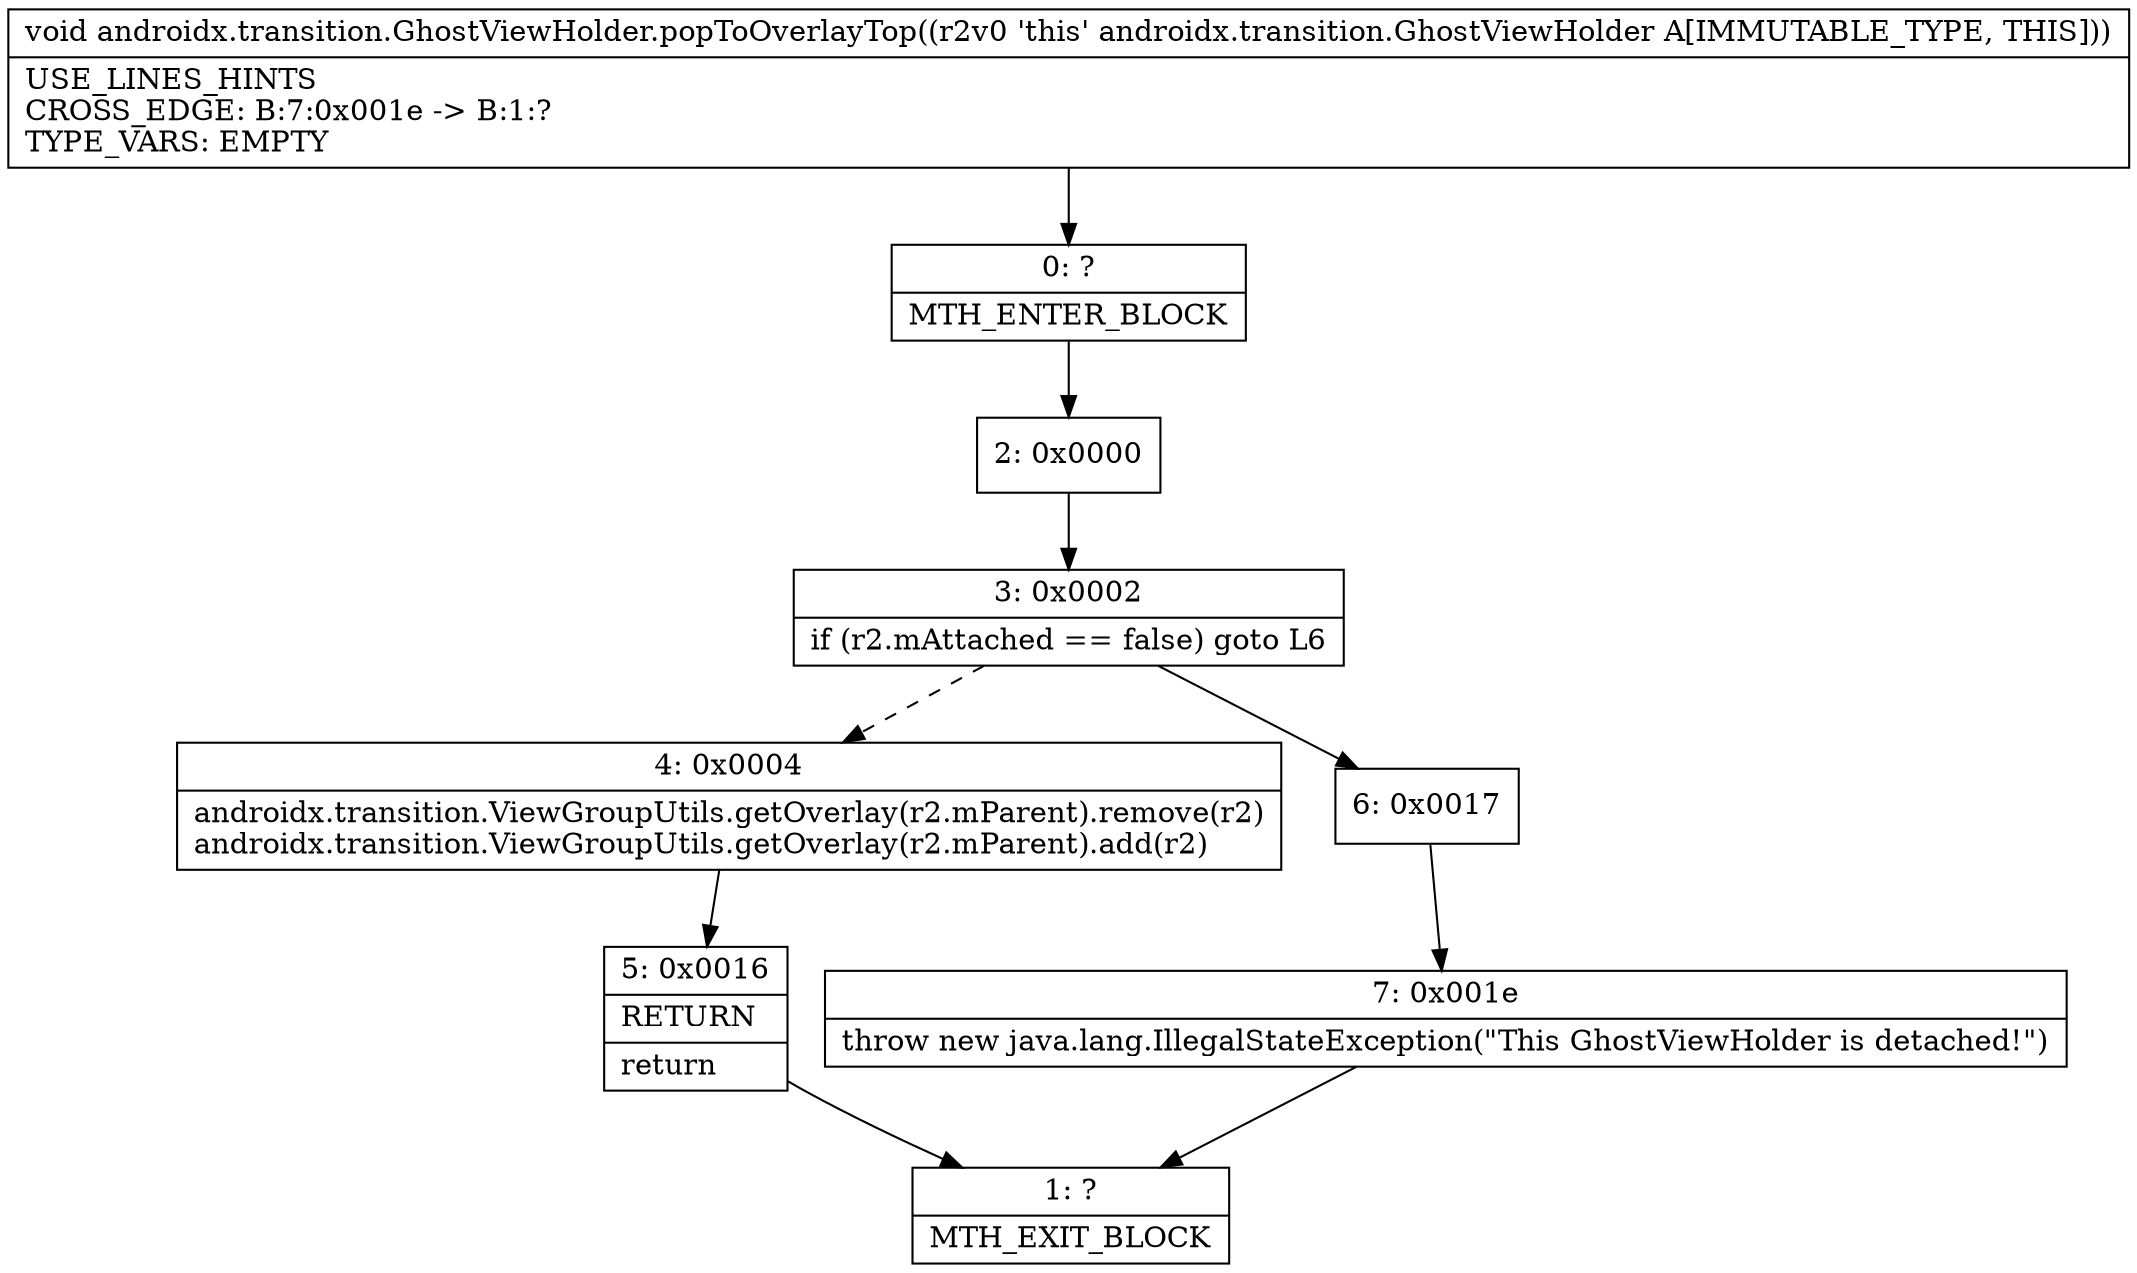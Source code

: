 digraph "CFG forandroidx.transition.GhostViewHolder.popToOverlayTop()V" {
Node_0 [shape=record,label="{0\:\ ?|MTH_ENTER_BLOCK\l}"];
Node_2 [shape=record,label="{2\:\ 0x0000}"];
Node_3 [shape=record,label="{3\:\ 0x0002|if (r2.mAttached == false) goto L6\l}"];
Node_4 [shape=record,label="{4\:\ 0x0004|androidx.transition.ViewGroupUtils.getOverlay(r2.mParent).remove(r2)\landroidx.transition.ViewGroupUtils.getOverlay(r2.mParent).add(r2)\l}"];
Node_5 [shape=record,label="{5\:\ 0x0016|RETURN\l|return\l}"];
Node_1 [shape=record,label="{1\:\ ?|MTH_EXIT_BLOCK\l}"];
Node_6 [shape=record,label="{6\:\ 0x0017}"];
Node_7 [shape=record,label="{7\:\ 0x001e|throw new java.lang.IllegalStateException(\"This GhostViewHolder is detached!\")\l}"];
MethodNode[shape=record,label="{void androidx.transition.GhostViewHolder.popToOverlayTop((r2v0 'this' androidx.transition.GhostViewHolder A[IMMUTABLE_TYPE, THIS]))  | USE_LINES_HINTS\lCROSS_EDGE: B:7:0x001e \-\> B:1:?\lTYPE_VARS: EMPTY\l}"];
MethodNode -> Node_0;Node_0 -> Node_2;
Node_2 -> Node_3;
Node_3 -> Node_4[style=dashed];
Node_3 -> Node_6;
Node_4 -> Node_5;
Node_5 -> Node_1;
Node_6 -> Node_7;
Node_7 -> Node_1;
}

